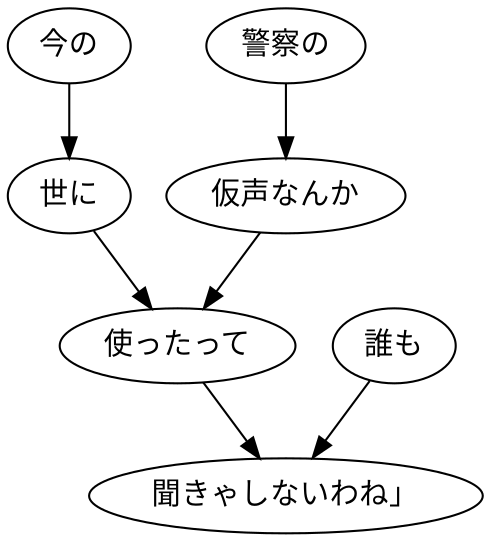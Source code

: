 digraph graph6857 {
	node0 [label="今の"];
	node1 [label="世に"];
	node2 [label="警察の"];
	node3 [label="仮声なんか"];
	node4 [label="使ったって"];
	node5 [label="誰も"];
	node6 [label="聞きゃしないわね」"];
	node0 -> node1;
	node1 -> node4;
	node2 -> node3;
	node3 -> node4;
	node4 -> node6;
	node5 -> node6;
}
